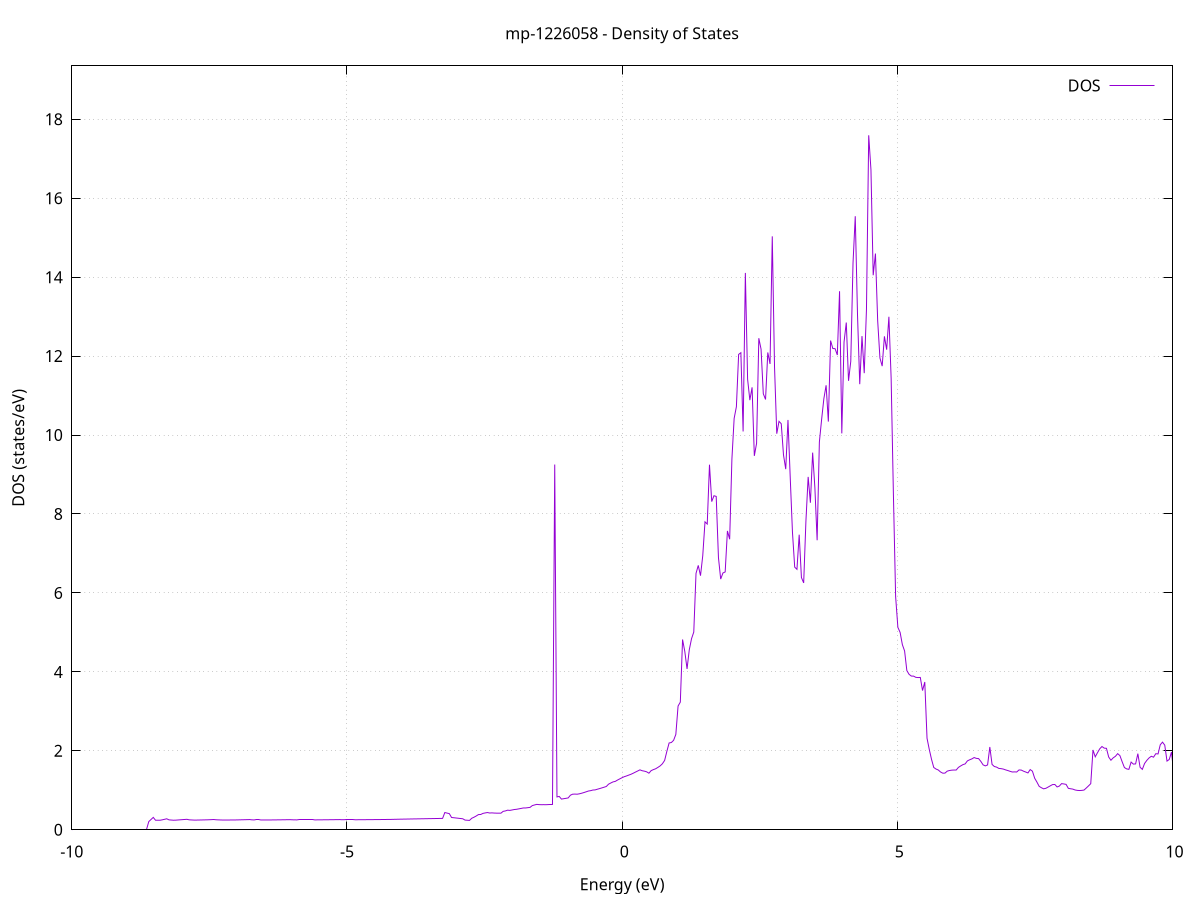 set title 'mp-1226058 - Density of States'
set xlabel 'Energy (eV)'
set ylabel 'DOS (states/eV)'
set grid
set xrange [-10:10]
set yrange [0:19.352]
set xzeroaxis lt -1
set terminal png size 800,600
set output 'mp-1226058_dos_gnuplot.png'
plot '-' using 1:2 with lines title 'DOS'
-23.353000 0.000000
-23.312300 0.000000
-23.271500 0.000000
-23.230800 0.000000
-23.190000 0.000000
-23.149300 0.000000
-23.108500 0.000000
-23.067800 0.000000
-23.027000 0.000000
-22.986300 0.000000
-22.945500 0.000000
-22.904800 0.000000
-22.864000 0.000000
-22.823300 0.000000
-22.782500 0.000000
-22.741800 0.000000
-22.701000 0.000000
-22.660300 0.000000
-22.619500 0.000000
-22.578800 0.000000
-22.538000 0.000000
-22.497300 0.000000
-22.456500 0.000000
-22.415800 0.000000
-22.375000 0.000000
-22.334200 0.000000
-22.293500 0.000000
-22.252700 0.000000
-22.212000 0.000000
-22.171200 0.000000
-22.130500 0.000000
-22.089700 0.000000
-22.049000 0.000000
-22.008200 0.000000
-21.967500 0.000000
-21.926700 0.000000
-21.886000 0.000000
-21.845200 0.000000
-21.804500 0.000000
-21.763700 0.000000
-21.723000 0.000000
-21.682200 0.000000
-21.641500 0.000000
-21.600700 0.000000
-21.560000 0.000000
-21.519200 0.000000
-21.478500 0.000000
-21.437700 0.000000
-21.397000 0.000000
-21.356200 0.000000
-21.315500 0.000000
-21.274700 0.000000
-21.234000 0.000000
-21.193200 0.000000
-21.152500 0.000000
-21.111700 0.000000
-21.071000 0.000000
-21.030200 0.000000
-20.989500 0.000000
-20.948700 0.000000
-20.907900 0.000000
-20.867200 0.000000
-20.826400 0.000000
-20.785700 0.000000
-20.744900 0.000000
-20.704200 0.000000
-20.663400 0.000000
-20.622700 0.000000
-20.581900 0.000000
-20.541200 0.000000
-20.500400 0.000000
-20.459700 0.000000
-20.418900 0.000000
-20.378200 0.000000
-20.337400 0.000000
-20.296700 0.000000
-20.255900 0.000000
-20.215200 0.000000
-20.174400 0.000000
-20.133700 0.000000
-20.092900 0.000000
-20.052200 0.000000
-20.011400 0.000000
-19.970700 0.000000
-19.929900 0.000000
-19.889200 0.000000
-19.848400 0.000000
-19.807700 0.000000
-19.766900 0.000000
-19.726200 0.000000
-19.685400 0.000000
-19.644700 1.512200
-19.603900 2.286400
-19.563100 2.729500
-19.522400 3.727800
-19.481600 7.578500
-19.440900 7.529600
-19.400100 6.857100
-19.359400 10.048000
-19.318600 12.579700
-19.277900 24.804500
-19.237100 29.925700
-19.196400 26.132300
-19.155600 23.687300
-19.114900 27.730300
-19.074100 36.645000
-19.033400 9.126800
-18.992600 2.976900
-18.951900 2.013500
-18.911100 1.586300
-18.870400 0.000000
-18.829600 0.000000
-18.788900 0.000000
-18.748100 0.000000
-18.707400 0.000000
-18.666600 0.000000
-18.625900 0.000000
-18.585100 0.000000
-18.544400 0.000000
-18.503600 0.000000
-18.462900 0.000000
-18.422100 0.000000
-18.381400 0.000000
-18.340600 0.000000
-18.299900 0.000000
-18.259100 0.000000
-18.218400 0.000000
-18.177600 0.000000
-18.136800 0.000000
-18.096100 0.000000
-18.055300 0.000000
-18.014600 0.000000
-17.973800 0.000000
-17.933100 0.000000
-17.892300 0.000000
-17.851600 0.000000
-17.810800 0.000000
-17.770100 0.000000
-17.729300 0.000000
-17.688600 0.000000
-17.647800 0.000000
-17.607100 0.000000
-17.566300 0.000000
-17.525600 0.000000
-17.484800 0.000000
-17.444100 0.000000
-17.403300 0.000000
-17.362600 0.000000
-17.321800 0.000000
-17.281100 0.000000
-17.240300 0.000000
-17.199600 0.000000
-17.158800 0.000000
-17.118100 0.000000
-17.077300 0.000000
-17.036600 0.000000
-16.995800 0.000000
-16.955100 0.000000
-16.914300 0.000000
-16.873600 0.000000
-16.832800 0.000000
-16.792100 0.000000
-16.751300 0.000000
-16.710500 0.000000
-16.669800 0.000000
-16.629000 0.000000
-16.588300 0.000000
-16.547500 0.000000
-16.506800 0.000000
-16.466000 0.000000
-16.425300 0.000000
-16.384500 0.000000
-16.343800 0.000000
-16.303000 0.000000
-16.262300 0.000000
-16.221500 0.000000
-16.180800 0.000000
-16.140000 0.000000
-16.099300 0.000000
-16.058500 0.000000
-16.017800 0.000000
-15.977000 0.000000
-15.936300 0.000000
-15.895500 0.000000
-15.854800 0.000000
-15.814000 0.000000
-15.773300 0.000000
-15.732500 0.000000
-15.691800 0.000000
-15.651000 0.000000
-15.610300 0.000000
-15.569500 0.000000
-15.528800 0.000000
-15.488000 0.000000
-15.447300 0.000000
-15.406500 0.000000
-15.365700 0.000000
-15.325000 0.000000
-15.284200 0.000000
-15.243500 0.000000
-15.202700 0.000000
-15.162000 0.000000
-15.121200 0.000000
-15.080500 0.000000
-15.039700 0.000000
-14.999000 0.000000
-14.958200 0.000000
-14.917500 0.000000
-14.876700 0.000000
-14.836000 0.000000
-14.795200 0.000000
-14.754500 0.000000
-14.713700 0.000000
-14.673000 0.000000
-14.632200 0.000000
-14.591500 0.000000
-14.550700 0.000000
-14.510000 0.000000
-14.469200 0.000000
-14.428500 0.000000
-14.387700 0.000000
-14.347000 0.000000
-14.306200 0.000000
-14.265500 0.000000
-14.224700 0.000000
-14.184000 0.000000
-14.143200 0.000000
-14.102500 0.000000
-14.061700 0.000000
-14.021000 0.000000
-13.980200 0.000000
-13.939400 0.000000
-13.898700 0.000000
-13.857900 0.000000
-13.817200 0.000000
-13.776400 0.000000
-13.735700 0.000000
-13.694900 0.000000
-13.654200 0.000000
-13.613400 0.000000
-13.572700 0.000000
-13.531900 0.000000
-13.491200 0.000000
-13.450400 0.000000
-13.409700 0.000000
-13.368900 0.000000
-13.328200 0.000000
-13.287400 0.000000
-13.246700 0.000000
-13.205900 0.000000
-13.165200 0.000000
-13.124400 0.000000
-13.083700 0.000000
-13.042900 0.000000
-13.002200 0.000000
-12.961400 0.000000
-12.920700 0.000000
-12.879900 0.000000
-12.839200 0.000000
-12.798400 0.000000
-12.757700 0.000000
-12.716900 0.000000
-12.676200 0.000000
-12.635400 0.000000
-12.594700 0.000000
-12.553900 0.000000
-12.513100 0.000000
-12.472400 0.000000
-12.431600 0.000000
-12.390900 0.000000
-12.350100 0.000000
-12.309400 0.000000
-12.268600 0.000000
-12.227900 0.000000
-12.187100 0.000000
-12.146400 0.000000
-12.105600 0.000000
-12.064900 0.000000
-12.024100 0.000000
-11.983400 0.000000
-11.942600 0.000000
-11.901900 0.000000
-11.861100 0.000000
-11.820400 0.000000
-11.779600 0.000000
-11.738900 0.000000
-11.698100 0.000000
-11.657400 0.000000
-11.616600 0.000000
-11.575900 0.000000
-11.535100 0.000000
-11.494400 0.000000
-11.453600 0.000000
-11.412900 0.000000
-11.372100 0.000000
-11.331400 0.000000
-11.290600 0.000000
-11.249900 0.000000
-11.209100 0.000000
-11.168300 0.000000
-11.127600 0.000000
-11.086800 0.000000
-11.046100 0.000000
-11.005300 0.000000
-10.964600 0.000000
-10.923800 0.000000
-10.883100 0.000000
-10.842300 0.000000
-10.801600 0.000000
-10.760800 0.000000
-10.720100 0.000000
-10.679300 0.000000
-10.638600 0.000000
-10.597800 0.000000
-10.557100 0.000000
-10.516300 0.000000
-10.475600 0.000000
-10.434800 0.000000
-10.394100 0.000000
-10.353300 0.000000
-10.312600 0.000000
-10.271800 0.000000
-10.231100 0.000000
-10.190300 0.000000
-10.149600 0.000000
-10.108800 0.000000
-10.068100 0.000000
-10.027300 0.000000
-9.986600 0.000000
-9.945800 0.000000
-9.905100 0.000000
-9.864300 0.000000
-9.823600 0.000000
-9.782800 0.000000
-9.742000 0.000000
-9.701300 0.000000
-9.660500 0.000000
-9.619800 0.000000
-9.579000 0.000000
-9.538300 0.000000
-9.497500 0.000000
-9.456800 0.000000
-9.416000 0.000000
-9.375300 0.000000
-9.334500 0.000000
-9.293800 0.000000
-9.253000 0.000000
-9.212300 0.000000
-9.171500 0.000000
-9.130800 0.000000
-9.090000 0.000000
-9.049300 0.000000
-9.008500 0.000000
-8.967800 0.000000
-8.927000 0.000000
-8.886300 0.000000
-8.845500 0.000000
-8.804800 0.000000
-8.764000 0.000000
-8.723300 0.000000
-8.682500 0.000000
-8.641800 0.000000
-8.601000 0.207700
-8.560300 0.260800
-8.519500 0.313800
-8.478800 0.241700
-8.438000 0.241500
-8.397200 0.241400
-8.356500 0.251800
-8.315700 0.265000
-8.275000 0.278200
-8.234200 0.251300
-8.193500 0.246700
-8.152700 0.242100
-8.112000 0.243700
-8.071200 0.248000
-8.030500 0.252400
-7.989700 0.256700
-7.949000 0.261000
-7.908200 0.265400
-7.867500 0.252200
-7.826700 0.249100
-7.786000 0.246000
-7.745200 0.245200
-7.704500 0.246600
-7.663700 0.248000
-7.623000 0.249400
-7.582200 0.250800
-7.541500 0.252200
-7.500700 0.254200
-7.460000 0.257100
-7.419200 0.259900
-7.378500 0.253400
-7.337700 0.251000
-7.297000 0.248600
-7.256200 0.246700
-7.215500 0.246900
-7.174700 0.247100
-7.134000 0.247500
-7.093200 0.248100
-7.052500 0.248700
-7.011700 0.249400
-6.970900 0.250900
-6.930200 0.252400
-6.889400 0.253900
-6.848700 0.255400
-6.807900 0.256900
-6.767200 0.258400
-6.726400 0.251800
-6.685700 0.249800
-6.644900 0.247800
-6.604200 0.247700
-6.563400 0.247900
-6.522700 0.248100
-6.481900 0.248300
-6.441200 0.248500
-6.400400 0.248700
-6.359700 0.249400
-6.318900 0.250100
-6.278200 0.250900
-6.237400 0.251700
-6.196700 0.252500
-6.155900 0.253300
-6.115200 0.254200
-6.074400 0.255200
-6.033700 0.256200
-5.992900 0.252900
-5.952200 0.251800
-5.911400 0.250600
-5.870700 0.249800
-5.829900 0.249800
-5.789200 0.249900
-5.748400 0.249900
-5.707700 0.249900
-5.666900 0.250000
-5.626200 0.250100
-5.585400 0.250500
-5.544600 0.251000
-5.503900 0.251600
-5.463100 0.252200
-5.422400 0.252900
-5.381600 0.253500
-5.340900 0.254100
-5.300100 0.254800
-5.259400 0.255400
-5.218600 0.256300
-5.177900 0.257100
-5.137100 0.257900
-5.096400 0.255200
-5.055600 0.254500
-5.014900 0.253800
-4.974100 0.253800
-4.933400 0.253800
-4.892600 0.253900
-4.851900 0.254100
-4.811100 0.254300
-4.770400 0.254600
-4.729600 0.255100
-4.688900 0.255600
-4.648100 0.256100
-4.607400 0.256600
-4.566600 0.257200
-4.525900 0.257700
-4.485100 0.258200
-4.444400 0.258700
-4.403600 0.259200
-4.362900 0.259900
-4.322100 0.260500
-4.281400 0.261200
-4.240600 0.261800
-4.199800 0.262400
-4.159100 0.264100
-4.118300 0.265500
-4.077600 0.266800
-4.036800 0.268100
-3.996100 0.269200
-3.955300 0.270200
-3.914600 0.271300
-3.873800 0.272400
-3.833100 0.273600
-3.792300 0.274700
-3.751600 0.275700
-3.710800 0.276700
-3.670100 0.277800
-3.629300 0.278800
-3.588600 0.279800
-3.547800 0.280900
-3.507100 0.281900
-3.466300 0.283000
-3.425600 0.284000
-3.384800 0.285100
-3.344100 0.286300
-3.303300 0.287400
-3.262600 0.288500
-3.221800 0.436700
-3.181100 0.422700
-3.140300 0.408700
-3.099600 0.311500
-3.058800 0.305000
-3.018100 0.298500
-2.977300 0.292000
-2.936600 0.285500
-2.895800 0.279000
-2.855100 0.245500
-2.814300 0.241500
-2.773500 0.237400
-2.732800 0.291600
-2.692000 0.318100
-2.651300 0.349400
-2.610500 0.385300
-2.569800 0.387400
-2.529000 0.414900
-2.488300 0.427000
-2.447500 0.436700
-2.406800 0.424600
-2.366000 0.428000
-2.325300 0.423400
-2.284500 0.421400
-2.243800 0.421100
-2.203000 0.419900
-2.162300 0.466500
-2.121500 0.477400
-2.080800 0.496500
-2.040000 0.491200
-1.999300 0.501900
-1.958500 0.513400
-1.917800 0.519200
-1.877000 0.529800
-1.836300 0.540900
-1.795500 0.552500
-1.754800 0.552400
-1.714000 0.559900
-1.673300 0.567700
-1.632500 0.612600
-1.591800 0.628800
-1.551000 0.643600
-1.510300 0.637300
-1.469500 0.635400
-1.428700 0.636300
-1.388000 0.634700
-1.347200 0.637900
-1.306500 0.640600
-1.265700 0.641400
-1.225000 9.252900
-1.184200 0.832000
-1.143500 0.844900
-1.102700 0.777600
-1.062000 0.787000
-1.021200 0.796800
-0.980500 0.806900
-0.939700 0.876100
-0.899000 0.901900
-0.858200 0.904000
-0.817500 0.901100
-0.776700 0.911100
-0.736000 0.925800
-0.695200 0.942800
-0.654500 0.961700
-0.613700 0.981400
-0.573000 0.990600
-0.532200 1.006800
-0.491500 1.010000
-0.450700 1.027300
-0.410000 1.043400
-0.369200 1.060700
-0.328500 1.078300
-0.287700 1.096600
-0.247000 1.155600
-0.206200 1.185000
-0.165500 1.213000
-0.124700 1.225700
-0.084000 1.259800
-0.043200 1.289400
-0.002400 1.318600
0.038300 1.344600
0.079100 1.363300
0.119800 1.385000
0.160600 1.406300
0.201300 1.432700
0.242100 1.461600
0.282800 1.489500
0.323600 1.517900
0.364300 1.495500
0.405100 1.485000
0.445800 1.467800
0.486600 1.433300
0.527300 1.498700
0.568100 1.524400
0.608800 1.545400
0.649600 1.580300
0.690300 1.618100
0.731100 1.671800
0.771800 1.757100
0.812600 1.986800
0.853300 2.199000
0.894100 2.210600
0.934800 2.265600
0.975600 2.416800
1.016300 3.134900
1.057100 3.234200
1.097800 4.820000
1.138600 4.516500
1.179300 4.075100
1.220100 4.560500
1.260800 4.840300
1.301600 5.008400
1.342300 6.495500
1.383100 6.697400
1.423900 6.437300
1.464600 6.940600
1.505400 7.801200
1.546100 7.745600
1.586900 9.248100
1.627600 8.313600
1.668400 8.462100
1.709100 8.445400
1.749900 6.895400
1.790600 6.350600
1.831400 6.505200
1.872100 6.532000
1.912900 7.571000
1.953600 7.360200
1.994400 9.391500
2.035100 10.421000
2.075900 10.717300
2.116600 12.042900
2.157400 12.085700
2.198100 10.090200
2.238900 14.107200
2.279600 11.414000
2.320400 10.884600
2.361100 11.208000
2.401900 9.472100
2.442600 9.787800
2.483400 12.452900
2.524100 12.175900
2.564900 11.046100
2.605600 10.901200
2.646400 12.091600
2.687100 11.800900
2.727900 15.033700
2.768700 11.732500
2.809400 10.034000
2.850200 10.347100
2.890900 10.286400
2.931700 9.497200
2.972400 9.136300
3.013200 10.382000
3.053900 8.933000
3.094700 7.536500
3.135400 6.653700
3.176200 6.598000
3.216900 7.475200
3.257700 6.389600
3.298400 6.254000
3.339200 7.818100
3.379900 8.940100
3.420700 8.285000
3.461400 9.555000
3.502200 8.662300
3.542900 7.334700
3.583700 9.822100
3.624400 10.392700
3.665200 10.920400
3.705900 11.260300
3.746700 10.340400
3.787400 12.393400
3.828200 12.192000
3.868900 12.187900
3.909700 12.027700
3.950400 13.643600
3.991200 10.041700
4.031900 12.355900
4.072700 12.849900
4.113400 11.373500
4.154200 11.866300
4.195000 14.355900
4.235700 15.544100
4.276500 13.054000
4.317200 11.288800
4.358000 12.506400
4.398700 11.567800
4.439500 13.187300
4.480200 17.593000
4.521000 16.720400
4.561700 14.048200
4.602500 14.597800
4.643200 12.894000
4.684000 11.951900
4.724700 11.745800
4.765500 12.500200
4.806200 12.162200
4.847000 12.996800
4.887700 11.438100
4.928500 8.519700
4.969200 5.906000
5.010000 5.128100
5.050700 5.000200
5.091500 4.690900
5.132200 4.529900
5.173000 4.032800
5.213700 3.937700
5.254500 3.894300
5.295200 3.892500
5.336000 3.861700
5.376700 3.856000
5.417500 3.859200
5.458200 3.527300
5.499000 3.743500
5.539800 2.319300
5.580500 2.036000
5.621300 1.786000
5.662000 1.578400
5.702800 1.539000
5.743500 1.515100
5.784300 1.465400
5.825000 1.434400
5.865800 1.435300
5.906500 1.485300
5.947300 1.501400
5.988000 1.510300
6.028800 1.513500
6.069500 1.513200
6.110300 1.580400
6.151000 1.617100
6.191800 1.650100
6.232500 1.669000
6.273300 1.744800
6.314000 1.773200
6.354800 1.795700
6.395500 1.829400
6.436300 1.808900
6.477000 1.802800
6.517800 1.731500
6.558500 1.644500
6.599300 1.618700
6.640000 1.642300
6.680800 2.096500
6.721500 1.655800
6.762300 1.602900
6.803000 1.588000
6.843800 1.554900
6.884500 1.548600
6.925300 1.538100
6.966100 1.517700
7.006800 1.501000
7.047600 1.481400
7.088300 1.463600
7.129100 1.466600
7.169800 1.463600
7.210600 1.515700
7.251300 1.512700
7.292100 1.484800
7.332800 1.463100
7.373600 1.440100
7.414300 1.525200
7.455100 1.483700
7.495800 1.305800
7.536600 1.208000
7.577300 1.100200
7.618100 1.065000
7.658800 1.037200
7.699600 1.051200
7.740300 1.082100
7.781100 1.114800
7.821800 1.145400
7.862600 1.146800
7.903300 1.085200
7.944100 1.107000
7.984800 1.169500
8.025600 1.160900
8.066300 1.150000
8.107100 1.049600
8.147800 1.039200
8.188600 1.030400
8.229300 1.008400
8.270100 0.998000
8.310800 0.993900
8.351600 0.998000
8.392400 1.006000
8.433100 1.057500
8.473900 1.111800
8.514600 1.168000
8.555400 2.022000
8.596100 1.848300
8.636900 1.951800
8.677600 2.050600
8.718400 2.109200
8.759100 2.068400
8.799900 2.063200
8.840600 1.842800
8.881400 1.761100
8.922100 1.821800
8.962900 1.861300
9.003600 1.928700
9.044400 1.879100
9.085100 1.724200
9.125900 1.577000
9.166600 1.542200
9.207400 1.530600
9.248100 1.715100
9.288900 1.663800
9.329600 1.668800
9.370400 1.928400
9.411100 1.583200
9.451900 1.530100
9.492600 1.679600
9.533400 1.757900
9.574100 1.819800
9.614900 1.862100
9.655600 1.839000
9.696400 1.927100
9.737200 1.921200
9.777900 2.154200
9.818700 2.219900
9.859400 2.143800
9.900200 1.740100
9.940900 1.781200
9.981700 1.970000
10.022400 1.441100
10.063200 1.467100
10.103900 1.563400
10.144700 1.716900
10.185400 1.801200
10.226200 1.608400
10.266900 1.602200
10.307700 1.617600
10.348400 1.708400
10.389200 1.769200
10.429900 1.885600
10.470700 1.872900
10.511400 2.051000
10.552200 2.201100
10.592900 2.234800
10.633700 2.198900
10.674400 2.171000
10.715200 2.129300
10.755900 1.943200
10.796700 1.891700
10.837400 1.958400
10.878200 2.056700
10.918900 1.937700
10.959700 1.928500
11.000400 1.949200
11.041200 1.929200
11.081900 1.825500
11.122700 1.753200
11.163500 1.722900
11.204200 1.681200
11.245000 1.712900
11.285700 1.731000
11.326500 1.622500
11.367200 1.716500
11.408000 1.821400
11.448700 1.608800
11.489500 1.496600
11.530200 1.465000
11.571000 1.475500
11.611700 1.478700
11.652500 1.486500
11.693200 1.496100
11.734000 1.523700
11.774700 1.476700
11.815500 1.481300
11.856200 1.601800
11.897000 1.521300
11.937700 1.461400
11.978500 1.446400
12.019200 1.455700
12.060000 1.415500
12.100700 1.307500
12.141500 1.277500
12.182200 1.257500
12.223000 1.246800
12.263700 1.228400
12.304500 1.206300
12.345200 1.340700
12.386000 1.384000
12.426700 1.513100
12.467500 1.533900
12.508300 1.649900
12.549000 1.745300
12.589800 1.801200
12.630500 1.910500
12.671300 1.893100
12.712000 1.832800
12.752800 1.750900
12.793500 1.804500
12.834300 1.891400
12.875000 1.960500
12.915800 1.847000
12.956500 1.607600
12.997300 1.601500
13.038000 1.705800
13.078800 1.775800
13.119500 1.774100
13.160300 1.782900
13.201000 1.807200
13.241800 1.786400
13.282500 1.895400
13.323300 1.858300
13.364000 1.786400
13.404800 1.700700
13.445500 1.648100
13.486300 1.617800
13.527000 1.591200
13.567800 1.575900
13.608500 1.552700
13.649300 1.561400
13.690000 1.587100
13.730800 1.606000
13.771500 1.656800
13.812300 1.651000
13.853000 1.686900
13.893800 1.711800
13.934600 1.774200
13.975300 1.732100
14.016100 1.675700
14.056800 1.656400
14.097600 1.589500
14.138300 1.549200
14.179100 1.772100
14.219800 1.382400
14.260600 1.352400
14.301300 1.323900
14.342100 1.323800
14.382800 1.440700
14.423600 1.501900
14.464300 1.562200
14.505100 1.628500
14.545800 1.718100
14.586600 1.894400
14.627300 1.855300
14.668100 1.942300
14.708800 1.856700
14.749600 1.974400
14.790300 2.034800
14.831100 2.063200
14.871800 2.105700
14.912600 2.112600
14.953300 2.025700
14.994100 1.931900
15.034800 1.727000
15.075600 1.571800
15.116300 1.399000
15.157100 1.428000
15.197800 1.443500
15.238600 1.426600
15.279300 1.450000
15.320100 2.011900
15.360900 2.298100
15.401600 1.995200
15.442400 1.834300
15.483100 1.758500
15.523900 1.773200
15.564600 1.688300
15.605400 1.647100
15.646100 1.625300
15.686900 1.595100
15.727600 1.566300
15.768400 1.538900
15.809100 1.771700
15.849900 1.655500
15.890600 1.711000
15.931400 1.696600
15.972100 1.759000
16.012900 1.860500
16.053600 1.911100
16.094400 1.898100
16.135100 1.938400
16.175900 1.846700
16.216600 1.754400
16.257400 1.729800
16.298100 1.936200
16.338900 1.911500
16.379600 2.157600
16.420400 2.362300
16.461100 2.075600
16.501900 2.097100
16.542600 2.224400
16.583400 2.194900
16.624100 2.239800
16.664900 2.226000
16.705700 2.533000
16.746400 2.227700
16.787200 2.234200
16.827900 2.393300
16.868700 2.223200
16.909400 2.214200
16.950200 2.163900
16.990900 2.067700
17.031700 2.148900
17.072400 2.396100
17.113200 2.396000
17.153900 2.034700
17.194700 1.949100
17.235400 1.926700
17.276200 1.946100
17.316900 2.022000
17.357700 2.093200
17.398400 2.066300
17.439200 2.122000
17.479900 2.173200
17.520700 2.292700
17.561400 2.470600
17.602200 2.453300
17.642900 2.355100
17.683700 2.340500
17.724400 2.386100
17.765200 2.314000
17.805900 2.258600
17.846700 2.255600
17.887400 2.284400
17.928200 2.300200
17.968900 2.118700
18.009700 2.085300
18.050400 2.047600
18.091200 1.985700
18.132000 1.983600
18.172700 2.038900
18.213500 2.010900
18.254200 1.995600
18.295000 1.968500
18.335700 1.935900
18.376500 1.960300
18.417200 2.022100
18.458000 2.149900
18.498700 2.024100
18.539500 2.050000
18.580200 2.131900
18.621000 2.121600
18.661700 2.028300
18.702500 2.039400
18.743200 2.887900
18.784000 2.140400
18.824700 2.128800
18.865500 2.166900
18.906200 2.277400
18.947000 2.295600
18.987700 2.326600
19.028500 2.429700
19.069200 2.398400
19.110000 2.489900
19.150700 2.572700
19.191500 3.393200
19.232200 2.793800
19.273000 2.819800
19.313700 2.476700
19.354500 2.394000
19.395200 2.434700
19.436000 2.371300
19.476800 2.328100
19.517500 2.345500
19.558300 2.322000
19.599000 2.310100
19.639800 2.206100
19.680500 2.092300
19.721300 2.409400
19.762000 2.049100
19.802800 2.039100
19.843500 2.007400
19.884300 1.989500
19.925000 1.954900
19.965800 2.130600
20.006500 2.027900
20.047300 2.075500
20.088000 2.224000
20.128800 2.206300
20.169500 2.064700
20.210300 2.073800
20.251000 2.091600
20.291800 2.117700
20.332500 2.165100
20.373300 2.184500
20.414000 2.369800
20.454800 2.401400
20.495500 2.546700
20.536300 2.640300
20.577000 2.671800
20.617800 2.734900
20.658500 2.781800
20.699300 2.852100
20.740000 2.778800
20.780800 2.574400
20.821500 2.405600
20.862300 2.353200
20.903100 2.328900
20.943800 2.417700
20.984600 2.436500
21.025300 2.459600
21.066100 2.426600
21.106800 2.345600
21.147600 2.260200
21.188300 2.311400
21.229100 2.267100
21.269800 2.288500
21.310600 2.204600
21.351300 2.184700
21.392100 2.447300
21.432800 2.188600
21.473600 2.120600
21.514300 2.005100
21.555100 1.989500
21.595800 1.970600
21.636600 1.963800
21.677300 1.963400
21.718100 2.056200
21.758800 2.124900
21.799600 2.160500
21.840300 2.150000
21.881100 2.185200
21.921800 2.194300
21.962600 2.217600
22.003300 2.246800
22.044100 2.255000
22.084800 2.278700
22.125600 2.174800
22.166300 2.169700
22.207100 2.348600
22.247800 2.219000
22.288600 2.204300
22.329400 2.263000
22.370100 2.341900
22.410900 2.515400
22.451600 2.550400
22.492400 2.711400
22.533100 2.704200
22.573900 2.555500
22.614600 2.574100
22.655400 2.567600
22.696100 2.601700
22.736900 2.581500
22.777600 2.510200
22.818400 2.496000
22.859100 2.492300
22.899900 2.505800
22.940600 2.632200
22.981400 3.053900
23.022100 2.692100
23.062900 2.679300
23.103600 2.796000
23.144400 2.646900
23.185100 2.799700
23.225900 2.943400
23.266600 3.064300
23.307400 2.679000
23.348100 2.596600
23.388900 2.496400
23.429600 2.562200
23.470400 2.584400
23.511100 2.748800
23.551900 2.829700
23.592600 2.724300
23.633400 2.601100
23.674200 2.595600
23.714900 2.553700
23.755700 2.541600
23.796400 2.503500
23.837200 2.498000
23.877900 2.522600
23.918700 2.574400
23.959400 2.570700
24.000200 2.601100
24.040900 2.798500
24.081700 2.635500
24.122400 2.680700
24.163200 2.686800
24.203900 2.607100
24.244700 2.536300
24.285400 2.531100
24.326200 2.505500
24.366900 2.499800
24.407700 2.531900
24.448400 2.564400
24.489200 2.570400
24.529900 2.629800
24.570700 3.462000
24.611400 2.651600
24.652200 2.564900
24.692900 2.659400
24.733700 2.721900
24.774400 2.559500
24.815200 2.526800
24.855900 2.488000
24.896700 2.474100
24.937400 2.631900
24.978200 2.712600
25.018900 2.618200
25.059700 2.547200
25.100500 2.458600
25.141200 2.347700
25.182000 2.304200
25.222700 2.317700
25.263500 2.281400
25.304200 2.282100
25.345000 2.317500
25.385700 2.389800
25.426500 2.314200
25.467200 2.319200
25.508000 2.341000
25.548700 2.362800
25.589500 2.487600
25.630200 2.296700
25.671000 2.370700
25.711700 2.319100
25.752500 2.319300
25.793200 2.506500
25.834000 2.609800
25.874700 2.520200
25.915500 2.451900
25.956200 2.413200
25.997000 2.387300
26.037700 2.406900
26.078500 2.481600
26.119200 2.447200
26.160000 2.567200
26.200700 2.631700
26.241500 2.831400
26.282200 2.571300
26.323000 2.378400
26.363700 2.357300
26.404500 2.482100
26.445300 2.620200
26.486000 2.766300
26.526800 2.549400
26.567500 2.500500
26.608300 2.481200
26.649000 2.515100
26.689800 2.676800
26.730500 2.741200
26.771300 2.555200
26.812000 2.550700
26.852800 2.654300
26.893500 2.833600
26.934300 2.858100
26.975000 2.827300
27.015800 2.795200
27.056500 3.008000
27.097300 2.911600
27.138000 2.973700
27.178800 2.945100
27.219500 3.017600
27.260300 3.010300
27.301000 3.015500
27.341800 3.151800
27.382500 3.137200
27.423300 3.138200
27.464000 3.073000
27.504800 2.822500
27.545500 2.835300
27.586300 2.731800
27.627000 2.595400
27.667800 2.416900
27.708500 2.355400
27.749300 2.403700
27.790000 2.481700
27.830800 2.646800
27.871600 2.690300
27.912300 2.694800
27.953100 2.828600
27.993800 3.202400
28.034600 3.148800
28.075300 2.967900
28.116100 2.893800
28.156800 2.826500
28.197600 2.745800
28.238300 2.847200
28.279100 2.908900
28.319800 2.870500
28.360600 2.695800
28.401300 2.564600
28.442100 2.696400
28.482800 2.845600
28.523600 3.033500
28.564300 2.973700
28.605100 3.090600
28.645800 3.182400
28.686600 3.413100
28.727300 3.462000
28.768100 3.516300
28.808800 3.538200
28.849600 3.332800
28.890300 3.248200
28.931100 3.208600
28.971800 3.139400
29.012600 3.076100
29.053300 3.289400
29.094100 3.096900
29.134800 3.347900
29.175600 3.194100
29.216300 3.267000
29.257100 3.337000
29.297900 3.316800
29.338600 3.207700
29.379400 3.190500
29.420100 3.116500
29.460900 3.106000
29.501600 2.803100
29.542400 2.813800
29.583100 2.911200
29.623900 2.794500
29.664600 2.902300
29.705400 2.785900
29.746100 2.745000
29.786900 2.723900
29.827600 2.784100
29.868400 2.741700
29.909100 2.682900
29.949900 2.607400
29.990600 2.701000
30.031400 2.738500
30.072100 2.970000
30.112900 2.962800
30.153600 3.049400
30.194400 3.101000
30.235100 3.182800
30.275900 3.548900
30.316600 3.008400
30.357400 2.939200
30.398100 2.813200
30.438900 2.957400
30.479600 3.055200
30.520400 2.861100
30.561100 2.823800
30.601900 2.803600
30.642700 3.036200
30.683400 3.069100
30.724200 2.952900
30.764900 2.961300
30.805700 2.879900
30.846400 2.827700
30.887200 2.701900
30.927900 2.495800
30.968700 2.327900
31.009400 2.269100
31.050200 2.285600
31.090900 2.239600
31.131700 2.262300
31.172400 2.221200
31.213200 2.201700
31.253900 2.197800
31.294700 2.247700
31.335400 2.270300
31.376200 2.284800
31.416900 2.300000
31.457700 2.386200
31.498400 2.410700
31.539200 2.370100
31.579900 2.372500
31.620700 2.368800
31.661400 2.282000
31.702200 2.210600
31.742900 2.171300
31.783700 2.125600
31.824400 2.260400
31.865200 2.382400
31.905900 2.553200
31.946700 2.986300
31.987400 2.827700
32.028200 2.753400
32.069000 2.608800
32.109700 2.574300
32.150500 2.627500
32.191200 2.671400
32.232000 2.745200
32.272700 2.854800
32.313500 2.856300
32.354200 2.944200
32.395000 2.957700
32.435700 3.004800
32.476500 2.953400
32.517200 2.819200
32.558000 2.814200
32.598700 2.721000
32.639500 2.620200
32.680200 2.496700
32.721000 2.420900
32.761700 2.354100
32.802500 2.397600
32.843200 2.394200
32.884000 2.307100
32.924700 2.520900
32.965500 2.362600
33.006200 2.535800
33.047000 2.595200
33.087700 2.713400
33.128500 2.336000
33.169200 2.289500
33.210000 2.424100
33.250700 2.475600
33.291500 2.547200
33.332200 2.706700
33.373000 2.900400
33.413800 3.086200
33.454500 3.262500
33.495300 3.280300
33.536000 3.443700
33.576800 3.340500
33.617500 3.378500
33.658300 3.097300
33.699000 3.146200
33.739800 3.042900
33.780500 2.974400
33.821300 2.857500
33.862000 2.889300
33.902800 2.869500
33.943500 2.985000
33.984300 3.065000
34.025000 3.270600
34.065800 3.805700
34.106500 3.637800
34.147300 3.624800
34.188000 3.810300
34.228800 3.794500
34.269500 3.505900
34.310300 3.652800
34.351000 4.204200
34.391800 3.331000
34.432500 3.289400
34.473300 3.279400
34.514000 3.357900
34.554800 3.411700
34.595500 3.156800
34.636300 2.862700
34.677000 2.646900
34.717800 2.826200
34.758500 2.863400
34.799300 2.785000
34.840100 2.781600
34.880800 2.958000
34.921600 3.259900
34.962300 3.729200
35.003100 3.784300
35.043800 3.501800
35.084600 3.504400
35.125300 3.312800
35.166100 3.277500
35.206800 2.972100
35.247600 2.916800
35.288300 3.049700
35.329100 3.184500
35.369800 3.204300
35.410600 2.909700
35.451300 2.872600
35.492100 2.976500
35.532800 3.101500
35.573600 3.094000
35.614300 3.212500
35.655100 3.193400
35.695800 3.340500
35.736600 3.304000
35.777300 3.331900
35.818100 3.337900
35.858800 3.090800
35.899600 3.003200
35.940300 2.908400
35.981100 2.907800
36.021800 2.873500
36.062600 2.876000
36.103300 2.852200
36.144100 2.886000
36.184800 3.003900
36.225600 3.278000
36.266400 3.554300
36.307100 3.594200
36.347900 3.515400
36.388600 3.087600
36.429400 2.996800
36.470100 2.935300
36.510900 3.012000
36.551600 2.988000
36.592400 3.000800
36.633100 3.280800
36.673900 3.087500
36.714600 3.117300
36.755400 3.235200
36.796100 3.092500
36.836900 2.975900
36.877600 3.019300
36.918400 2.977900
36.959100 2.995900
36.999900 2.887600
37.040600 2.773700
37.081400 2.803500
37.122100 2.826000
37.162900 2.872900
37.203600 2.993800
37.244400 3.014100
37.285100 3.069900
37.325900 3.238600
37.366600 3.164800
37.407400 3.416600
37.448100 3.411600
37.488900 3.296300
37.529600 3.004200
37.570400 2.860700
37.611200 2.864400
37.651900 3.161900
37.692700 3.268300
37.733400 3.409000
37.774200 4.021300
37.814900 4.250100
37.855700 3.595100
37.896400 3.357300
37.937200 3.194700
37.977900 2.992500
38.018700 3.201700
38.059400 2.645700
38.100200 2.580000
38.140900 2.724600
38.181700 2.696700
38.222400 2.697400
38.263200 2.702300
38.303900 2.739500
38.344700 2.838500
38.385400 2.867800
38.426200 2.825900
38.466900 2.893800
38.507700 2.926000
38.548400 3.027300
38.589200 3.138000
38.629900 3.284800
38.670700 3.313400
38.711400 3.206600
38.752200 3.230900
38.792900 3.178600
38.833700 3.053700
38.874400 3.141300
38.915200 2.938000
38.955900 2.836800
38.996700 2.860400
39.037500 2.817500
39.078200 2.915800
39.119000 2.909100
39.159700 2.788400
39.200500 3.158100
39.241200 3.116800
39.282000 3.407600
39.322700 3.639700
39.363500 3.279000
39.404200 3.135700
39.445000 3.051400
39.485700 3.022000
39.526500 3.187500
39.567200 3.078300
39.608000 3.169800
39.648700 2.950400
39.689500 3.054900
39.730200 3.271900
39.771000 3.326400
39.811700 3.285300
39.852500 3.213300
39.893200 3.114300
39.934000 2.974700
39.974700 3.005800
40.015500 3.085200
40.056200 3.598900
40.097000 3.496700
40.137700 3.465800
40.178500 3.396300
40.219200 3.539700
40.260000 3.182300
40.300700 3.068300
40.341500 3.078000
40.382300 3.085500
40.423000 3.392600
40.463800 3.582900
40.504500 3.531200
40.545300 3.583000
40.586000 3.636400
40.626800 3.681200
40.667500 3.621000
40.708300 3.628400
40.749000 3.673200
40.789800 4.465200
40.830500 3.502000
40.871300 3.395500
40.912000 3.312000
40.952800 3.218400
40.993500 3.225700
41.034300 3.174900
41.075000 3.528500
41.115800 3.312400
41.156500 3.355000
41.197300 3.412900
41.238000 3.355400
41.278800 3.311300
41.319500 3.375000
41.360300 3.377600
41.401000 3.358400
41.441800 3.295300
41.482500 3.402700
41.523300 3.228300
41.564000 3.272500
41.604800 3.218400
41.645500 3.202100
41.686300 3.229700
41.727000 3.206600
41.767800 3.120800
41.808600 3.277400
41.849300 3.173100
41.890100 3.093300
41.930800 3.083700
41.971600 3.141700
42.012300 3.216300
42.053100 3.089400
42.093800 3.133000
42.134600 3.185000
42.175300 3.177000
42.216100 3.160200
42.256800 3.419100
42.297600 3.276900
42.338300 3.442800
42.379100 3.410300
42.419800 3.549600
42.460600 3.437000
42.501300 3.269900
42.542100 3.247100
42.582800 3.209800
42.623600 3.107100
42.664300 3.023200
42.705100 3.005200
42.745800 3.064000
42.786600 3.351200
42.827300 3.160400
42.868100 3.227300
42.908800 3.336700
42.949600 3.426000
42.990300 3.444000
43.031100 3.528000
43.071800 3.592200
43.112600 3.558300
43.153300 3.472000
43.194100 3.325300
43.234900 3.114500
43.275600 2.998500
43.316400 2.891700
43.357100 2.788000
43.397900 2.801500
43.438600 2.835900
43.479400 2.808800
43.520100 2.821500
43.560900 2.816900
43.601600 2.861600
43.642400 3.024500
43.683100 3.090000
43.723900 3.281200
43.764600 3.251100
43.805400 3.500000
43.846100 3.610800
43.886900 3.584800
43.927600 3.347000
43.968400 3.287500
44.009100 3.206400
44.049900 3.088800
44.090600 3.049700
44.131400 3.068200
44.172100 3.425100
44.212900 3.055300
44.253600 2.933300
44.294400 2.868500
44.335100 2.847000
44.375900 2.851400
44.416600 2.588400
44.457400 2.425300
44.498100 2.426500
44.538900 2.416300
44.579700 2.352600
44.620400 2.349900
44.661200 2.325700
44.701900 2.335600
44.742700 2.251800
44.783400 2.097000
44.824200 2.065400
44.864900 2.062100
44.905700 2.031500
44.946400 2.017800
44.987200 1.987600
45.027900 1.990700
45.068700 1.877200
45.109400 1.799900
45.150200 1.630500
45.190900 1.537000
45.231700 1.509000
45.272400 1.485500
45.313200 1.460400
45.353900 1.449600
45.394700 1.447600
45.435400 1.455800
45.476200 1.432200
45.516900 1.383400
45.557700 1.369400
45.598400 1.368000
45.639200 1.398800
45.679900 1.406400
45.720700 1.455700
45.761400 1.461500
45.802200 1.358000
45.842900 1.359200
45.883700 1.309800
45.924400 1.300800
45.965200 1.287000
46.006000 1.271700
46.046700 1.258200
46.087500 1.240200
46.128200 1.218700
46.169000 1.212400
46.209700 1.300300
46.250500 1.164600
46.291200 1.135300
46.332000 1.104000
46.372700 1.078700
46.413500 1.052800
46.454200 1.025400
46.495000 0.983900
46.535700 0.956400
46.576500 0.927700
46.617200 0.947400
46.658000 0.935200
46.698700 0.897900
46.739500 0.873400
46.780200 1.188000
46.821000 0.812400
46.861700 0.787800
46.902500 0.783300
46.943200 0.790500
46.984000 0.771100
47.024700 0.761100
47.065500 0.747800
47.106200 0.755800
47.147000 0.750300
47.187700 0.747100
47.228500 0.744900
47.269200 0.734500
47.310000 0.732900
47.350800 0.731300
47.391500 0.735200
47.432300 0.735100
47.473000 0.682600
47.513800 0.680300
47.554500 0.678000
47.595300 0.675500
47.636000 0.673100
47.676800 0.670800
47.717500 0.668600
47.758300 0.665400
47.799000 0.663600
47.839800 0.649000
47.880500 0.642100
47.921300 0.636200
47.962000 0.616700
48.002800 0.620100
48.043500 0.644600
48.084300 0.638800
48.125000 0.622900
48.165800 0.608100
48.206500 0.607400
48.247300 0.579100
48.288000 0.560200
48.328800 0.547800
48.369500 0.528100
48.410300 0.509100
48.451000 0.502200
48.491800 0.492500
48.532500 0.484900
48.573300 0.477400
48.614000 0.470500
48.654800 0.460900
48.695500 0.454100
48.736300 0.447500
48.777100 0.441100
48.817800 0.436600
48.858600 0.431500
48.899300 0.426300
48.940100 0.420600
48.980800 0.415300
49.021600 0.410200
49.062300 0.405500
49.103100 0.400700
49.143800 0.393400
49.184600 0.387900
49.225300 0.382300
49.266100 0.368600
49.306800 0.359000
49.347600 0.345900
49.388300 0.341700
49.429100 0.337800
49.469800 0.334200
49.510600 0.361300
49.551300 0.358200
49.592100 0.356600
49.632800 0.355700
49.673600 0.358000
49.714300 0.348300
49.755100 0.410000
49.795800 0.352200
49.836600 0.337700
49.877300 0.316300
49.918100 0.314800
49.958800 0.305000
49.999600 0.302700
50.040300 0.301500
50.081100 0.300500
50.121800 0.299500
50.162600 0.299300
50.203400 0.298800
50.244100 0.328600
50.284900 0.334500
50.325600 0.319800
50.366400 0.310100
50.407100 0.289300
50.447900 0.278900
50.488600 0.268700
50.529400 0.258700
50.570100 0.246000
50.610900 0.235200
50.651600 0.215200
50.692400 0.206900
50.733100 0.199800
50.773900 0.195600
50.814600 0.192700
50.855400 0.189600
50.896100 0.186600
50.936900 0.183700
50.977600 0.182300
51.018400 0.178800
51.059100 0.175400
51.099900 0.171900
51.140600 0.168400
51.181400 0.164900
51.222100 0.195100
51.262900 0.138700
51.303600 0.145000
51.344400 0.151100
51.385100 0.181300
51.425900 0.184800
51.466600 0.189000
51.507400 0.194000
51.548200 0.199800
51.588900 0.131600
51.629700 0.115600
51.670400 0.110300
51.711200 0.107600
51.751900 0.105000
51.792700 0.102600
51.833400 0.100500
51.874200 0.098400
51.914900 0.096400
51.955700 0.094400
51.996400 0.092600
52.037200 0.090800
52.077900 0.089200
52.118700 0.087600
52.159400 0.086100
52.200200 0.084700
52.240900 0.088900
52.281700 0.087600
52.322400 0.086400
52.363200 0.085200
52.403900 0.084000
52.444700 0.082800
52.485400 0.081500
52.526200 0.080300
52.566900 0.071900
52.607700 0.071500
52.648400 0.071100
52.689200 0.070600
52.729900 0.070100
52.770700 0.069500
52.811400 0.068900
52.852200 0.062400
52.892900 0.061400
52.933700 0.060300
52.974500 0.188800
53.015200 0.095700
53.056000 0.074100
53.096700 0.057300
53.137500 0.052900
53.178200 0.050600
53.219000 0.048300
53.259700 0.046100
53.300500 0.043900
53.341200 0.041800
53.382000 0.039700
53.422700 0.037600
53.463500 0.035600
53.504200 0.033700
53.545000 0.031800
53.585700 0.030000
53.626500 0.028200
53.667200 0.026400
53.708000 0.014900
53.748700 0.014300
53.789500 0.013700
53.830200 0.013100
53.871000 0.012500
53.911700 0.011900
53.952500 0.011300
53.993200 0.010800
54.034000 0.010200
54.074700 0.009700
54.115500 0.009200
54.156200 0.008700
54.197000 0.008200
54.237700 0.007700
54.278500 0.007200
54.319300 0.006700
54.360000 0.006300
54.400800 0.005900
54.441500 0.005400
54.482300 0.000000
54.523000 0.000000
54.563800 0.000000
54.604500 0.000000
54.645300 0.000000
54.686000 0.000000
54.726800 0.000000
54.767500 0.000000
54.808300 0.000000
54.849000 0.000000
54.889800 0.000000
54.930500 0.000000
54.971300 0.000000
55.012000 0.000000
55.052800 0.000000
55.093500 0.000000
55.134300 0.000000
55.175000 0.000000
55.215800 0.000000
55.256500 0.000000
55.297300 0.000000
55.338000 0.000000
55.378800 0.000000
55.419500 0.000000
55.460300 0.000000
55.501000 0.000000
55.541800 0.000000
55.582500 0.000000
55.623300 0.000000
55.664000 0.000000
55.704800 0.000000
55.745600 0.000000
55.786300 0.000000
55.827100 0.000000
55.867800 0.000000
55.908600 0.000000
55.949300 0.000000
55.990100 0.000000
56.030800 0.000000
56.071600 0.000000
56.112300 0.000000
56.153100 0.000000
56.193800 0.000000
56.234600 0.000000
56.275300 0.000000
56.316100 0.000000
56.356800 0.000000
56.397600 0.000000
56.438300 0.000000
56.479100 0.000000
56.519800 0.000000
56.560600 0.000000
56.601300 0.000000
56.642100 0.000000
56.682800 0.000000
56.723600 0.000000
56.764300 0.000000
56.805100 0.000000
56.845800 0.000000
56.886600 0.000000
56.927300 0.000000
56.968100 0.000000
57.008800 0.000000
57.049600 0.000000
57.090300 0.000000
57.131100 0.000000
57.171900 0.000000
57.212600 0.000000
57.253400 0.000000
57.294100 0.000000
57.334900 0.000000
57.375600 0.000000
57.416400 0.000000
57.457100 0.000000
57.497900 0.000000
57.538600 0.000000
57.579400 0.000000
57.620100 0.000000
57.660900 0.000000
57.701600 0.000000
57.742400 0.000000
57.783100 0.000000
57.823900 0.000000
57.864600 0.000000
57.905400 0.000000
57.946100 0.000000
57.986900 0.000000
58.027600 0.000000
58.068400 0.000000
58.109100 0.000000
58.149900 0.000000
e
